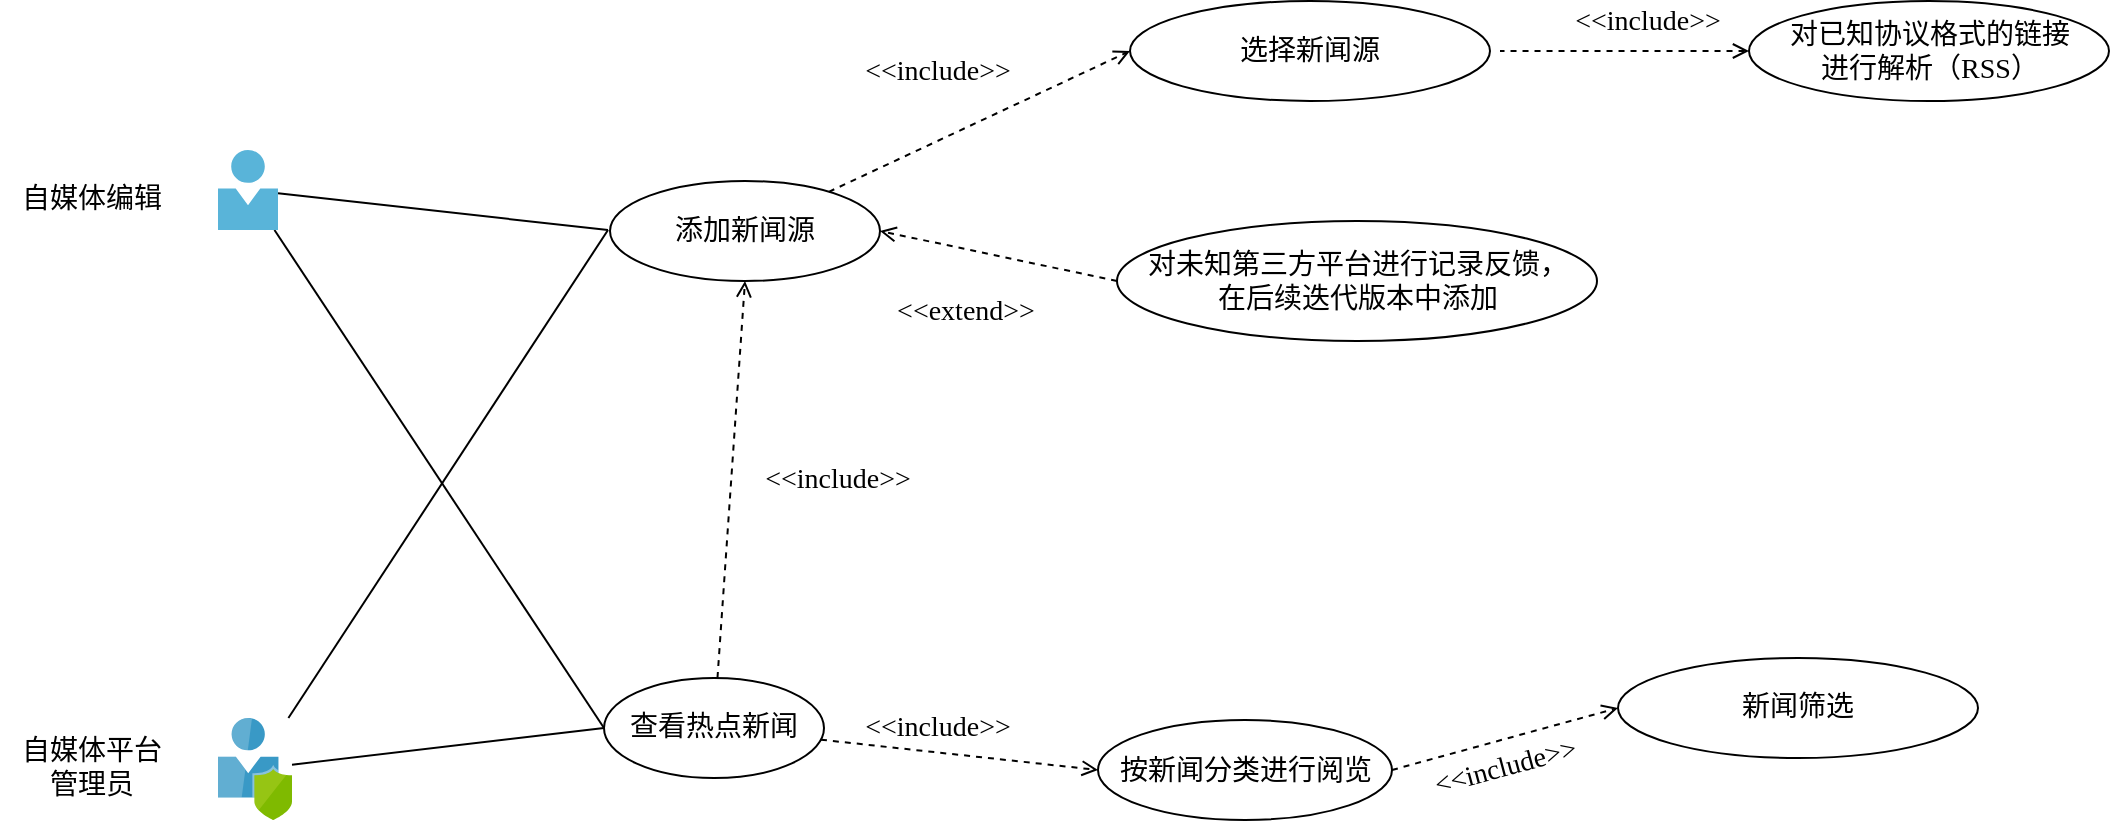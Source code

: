 <mxfile version="12.1.0" type="device" pages="1"><diagram id="Xkblqk7bGIpVGDCgg0h8" name="Page-1"><mxGraphModel dx="978" dy="717" grid="1" gridSize="10" guides="1" tooltips="1" connect="1" arrows="1" fold="1" page="1" pageScale="1" pageWidth="827" pageHeight="1169" math="0" shadow="0"><root><mxCell id="0"/><mxCell id="1" parent="0"/><mxCell id="p7cuSB080PKBLT2jImif-12" style="rounded=0;orthogonalLoop=1;jettySize=auto;html=1;fontFamily=SF Mono;fontSize=14;endArrow=none;endFill=0;entryX=0;entryY=0.5;entryDx=0;entryDy=0;" parent="1" source="p7cuSB080PKBLT2jImif-1" edge="1"><mxGeometry relative="1" as="geometry"><mxPoint x="305" y="225" as="targetPoint"/></mxGeometry></mxCell><mxCell id="p7cuSB080PKBLT2jImif-44" style="edgeStyle=none;rounded=0;orthogonalLoop=1;jettySize=auto;html=1;entryX=0;entryY=0.5;entryDx=0;entryDy=0;startArrow=none;startFill=0;endArrow=none;endFill=0;fontFamily=SF Mono;fontSize=14;" parent="1" source="p7cuSB080PKBLT2jImif-1" target="p7cuSB080PKBLT2jImif-41" edge="1"><mxGeometry relative="1" as="geometry"/></mxCell><mxCell id="p7cuSB080PKBLT2jImif-1" value="" style="aspect=fixed;html=1;points=[];align=center;image;fontSize=12;image=img/lib/mscae/Person.svg;fontFamily=SF Mono;" parent="1" vertex="1"><mxGeometry x="110" y="185" width="30" height="40" as="geometry"/></mxCell><mxCell id="p7cuSB080PKBLT2jImif-14" style="edgeStyle=none;rounded=0;orthogonalLoop=1;jettySize=auto;html=1;endArrow=none;endFill=0;fontFamily=SF Mono;fontSize=14;entryX=0;entryY=0.5;entryDx=0;entryDy=0;" parent="1" source="p7cuSB080PKBLT2jImif-2" target="p7cuSB080PKBLT2jImif-41" edge="1"><mxGeometry relative="1" as="geometry"><mxPoint x="270" y="415" as="targetPoint"/></mxGeometry></mxCell><mxCell id="p7cuSB080PKBLT2jImif-43" style="edgeStyle=none;rounded=0;orthogonalLoop=1;jettySize=auto;html=1;entryX=0;entryY=0.5;entryDx=0;entryDy=0;startArrow=none;startFill=0;endArrow=none;endFill=0;fontFamily=SF Mono;fontSize=14;" parent="1" source="p7cuSB080PKBLT2jImif-2" edge="1"><mxGeometry relative="1" as="geometry"><mxPoint x="305" y="225" as="targetPoint"/></mxGeometry></mxCell><mxCell id="p7cuSB080PKBLT2jImif-2" value="" style="aspect=fixed;html=1;points=[];align=center;image;fontSize=12;image=img/lib/mscae/User_Privacy.svg;fontFamily=SF Mono;" parent="1" vertex="1"><mxGeometry x="110" y="469" width="37" height="51" as="geometry"/></mxCell><mxCell id="p7cuSB080PKBLT2jImif-5" value="自媒体编辑" style="text;html=1;strokeColor=none;fillColor=none;align=center;verticalAlign=middle;whiteSpace=wrap;rounded=0;fontFamily=SF Mono;fontStyle=0;fontSize=14;" parent="1" vertex="1"><mxGeometry x="1.5" y="195" width="90" height="30" as="geometry"/></mxCell><mxCell id="p7cuSB080PKBLT2jImif-6" value="自媒体平台&lt;br style=&quot;font-size: 14px;&quot;&gt;管理员" style="text;html=1;strokeColor=none;fillColor=none;align=center;verticalAlign=middle;whiteSpace=wrap;rounded=0;fontFamily=SF Mono;fontStyle=0;fontSize=14;" parent="1" vertex="1"><mxGeometry x="1.5" y="479" width="90" height="30" as="geometry"/></mxCell><mxCell id="p7cuSB080PKBLT2jImif-36" style="edgeStyle=none;rounded=0;orthogonalLoop=1;jettySize=auto;html=1;entryX=0.5;entryY=1;entryDx=0;entryDy=0;dashed=1;startArrow=none;startFill=0;endArrow=open;endFill=0;fontFamily=SF Mono;fontSize=14;" parent="1" source="p7cuSB080PKBLT2jImif-41" target="myRsBI3t7hX2RK0Z9-LI-11" edge="1"><mxGeometry relative="1" as="geometry"><mxPoint x="450" y="415" as="sourcePoint"/><mxPoint x="559.5" y="395" as="targetPoint"/></mxGeometry></mxCell><mxCell id="p7cuSB080PKBLT2jImif-38" style="edgeStyle=none;rounded=0;orthogonalLoop=1;jettySize=auto;html=1;entryX=0;entryY=0.5;entryDx=0;entryDy=0;dashed=1;startArrow=none;startFill=0;endArrow=open;endFill=0;fontFamily=SF Mono;fontSize=14;" parent="1" source="p7cuSB080PKBLT2jImif-41" target="p7cuSB080PKBLT2jImif-33" edge="1"><mxGeometry relative="1" as="geometry"><mxPoint x="450" y="415" as="sourcePoint"/></mxGeometry></mxCell><mxCell id="p7cuSB080PKBLT2jImif-39" style="edgeStyle=none;rounded=0;orthogonalLoop=1;jettySize=auto;html=1;entryX=0;entryY=0.5;entryDx=0;entryDy=0;dashed=1;startArrow=none;startFill=0;endArrow=open;endFill=0;fontFamily=SF Mono;fontSize=14;fillColor=#d5e8d4;strokeColor=#000000;exitX=1;exitY=0.5;exitDx=0;exitDy=0;" parent="1" source="p7cuSB080PKBLT2jImif-33" target="p7cuSB080PKBLT2jImif-34" edge="1"><mxGeometry relative="1" as="geometry"><mxPoint x="450" y="415" as="sourcePoint"/></mxGeometry></mxCell><mxCell id="p7cuSB080PKBLT2jImif-23" value="" style="edgeStyle=none;rounded=0;orthogonalLoop=1;jettySize=auto;html=1;endArrow=none;endFill=0;fontFamily=SF Mono;fontSize=14;" parent="1" edge="1"><mxGeometry relative="1" as="geometry"><mxPoint x="450" y="115" as="sourcePoint"/></mxGeometry></mxCell><mxCell id="p7cuSB080PKBLT2jImif-33" value="&lt;span style=&quot;white-space: pre-wrap&quot;&gt;&lt;/span&gt;&lt;span style=&quot;white-space: pre-wrap&quot;&gt;&lt;/span&gt;" style="ellipse;whiteSpace=wrap;html=1;fontFamily=SF Mono;fontSize=14;" parent="1" vertex="1"><mxGeometry x="550" y="470" width="147" height="50" as="geometry"/></mxCell><mxCell id="p7cuSB080PKBLT2jImif-34" value="新闻筛选" style="ellipse;whiteSpace=wrap;html=1;fontFamily=SF Mono;fontSize=14;" parent="1" vertex="1"><mxGeometry x="810" y="439" width="180" height="50" as="geometry"/></mxCell><mxCell id="p7cuSB080PKBLT2jImif-40" value="&amp;lt;&amp;lt;include&amp;gt;&amp;gt;" style="text;html=1;strokeColor=none;fillColor=none;align=center;verticalAlign=middle;whiteSpace=wrap;rounded=0;fontFamily=SF Mono;fontSize=14;rotation=0;" parent="1" vertex="1"><mxGeometry x="370" y="340" width="100" height="20" as="geometry"/></mxCell><mxCell id="p7cuSB080PKBLT2jImif-41" value="查看热点新闻" style="ellipse;whiteSpace=wrap;html=1;fontFamily=SF Mono;fontSize=14;" parent="1" vertex="1"><mxGeometry x="303" y="449" width="110" height="50" as="geometry"/></mxCell><mxCell id="p7cuSB080PKBLT2jImif-42" value="&amp;lt;&amp;lt;include&amp;gt;&amp;gt;" style="text;html=1;strokeColor=none;fillColor=none;align=center;verticalAlign=middle;whiteSpace=wrap;rounded=0;fontFamily=SF Mono;fontSize=14;rotation=-15;" parent="1" vertex="1"><mxGeometry x="703.5" y="484" width="100" height="20" as="geometry"/></mxCell><mxCell id="p7cuSB080PKBLT2jImif-55" value="&amp;lt;&amp;lt;include&amp;gt;&amp;gt;" style="text;html=1;strokeColor=none;fillColor=none;align=center;verticalAlign=middle;whiteSpace=wrap;rounded=0;fontFamily=SF Mono;fontSize=14;rotation=0;" parent="1" vertex="1"><mxGeometry x="420" y="464" width="100" height="20" as="geometry"/></mxCell><mxCell id="myRsBI3t7hX2RK0Z9-LI-11" value="添加新闻源" style="ellipse;whiteSpace=wrap;html=1;fontFamily=SF Mono;fontSize=14;" parent="1" vertex="1"><mxGeometry x="306" y="200.5" width="135" height="50" as="geometry"/></mxCell><mxCell id="myRsBI3t7hX2RK0Z9-LI-12" value="&amp;lt;&amp;lt;extend&amp;gt;&amp;gt;" style="text;html=1;strokeColor=none;fillColor=none;align=center;verticalAlign=middle;whiteSpace=wrap;rounded=0;fontFamily=SF Mono;fontSize=14;rotation=0;" parent="1" vertex="1"><mxGeometry x="434" y="256" width="100" height="20" as="geometry"/></mxCell><mxCell id="myRsBI3t7hX2RK0Z9-LI-13" value="选择新闻源" style="ellipse;whiteSpace=wrap;html=1;fontFamily=SF Mono;fontSize=14;" parent="1" vertex="1"><mxGeometry x="566" y="110.5" width="180" height="50" as="geometry"/></mxCell><mxCell id="myRsBI3t7hX2RK0Z9-LI-14" style="edgeStyle=none;rounded=0;orthogonalLoop=1;jettySize=auto;html=1;entryX=0;entryY=0.5;entryDx=0;entryDy=0;dashed=1;startArrow=none;startFill=0;endArrow=open;endFill=0;fontFamily=SF Mono;fontSize=14;" parent="1" source="myRsBI3t7hX2RK0Z9-LI-11" target="myRsBI3t7hX2RK0Z9-LI-13" edge="1"><mxGeometry relative="1" as="geometry"><mxPoint x="426" y="454" as="sourcePoint"/><mxPoint x="551" y="323.5" as="targetPoint"/></mxGeometry></mxCell><mxCell id="myRsBI3t7hX2RK0Z9-LI-15" style="edgeStyle=none;rounded=0;orthogonalLoop=1;jettySize=auto;html=1;exitX=0;exitY=0.5;exitDx=0;exitDy=0;dashed=1;startArrow=open;startFill=0;endArrow=none;endFill=0;fontFamily=SF Mono;" parent="1" source="myRsBI3t7hX2RK0Z9-LI-16" edge="1"><mxGeometry relative="1" as="geometry"><mxPoint x="751" y="135.5" as="targetPoint"/></mxGeometry></mxCell><mxCell id="myRsBI3t7hX2RK0Z9-LI-16" value="对已知协议格式的链接&lt;br&gt;进行解析（RSS）" style="ellipse;whiteSpace=wrap;html=1;fontFamily=SF Mono;fontSize=14;" parent="1" vertex="1"><mxGeometry x="875.5" y="110.5" width="180" height="50" as="geometry"/></mxCell><mxCell id="rDZP56GUKfyZLUSNpo9d-1" style="rounded=0;orthogonalLoop=1;jettySize=auto;html=1;exitX=0;exitY=0.5;exitDx=0;exitDy=0;entryX=1;entryY=0.5;entryDx=0;entryDy=0;startArrow=none;startFill=0;endArrow=open;endFill=0;dashed=1;fontFamily=SF Mono;" parent="1" source="myRsBI3t7hX2RK0Z9-LI-17" target="myRsBI3t7hX2RK0Z9-LI-11" edge="1"><mxGeometry relative="1" as="geometry"/></mxCell><mxCell id="myRsBI3t7hX2RK0Z9-LI-17" value="对未知第三方平台进行记录反馈，&lt;br&gt;在后续迭代版本中添加" style="ellipse;whiteSpace=wrap;html=1;fontFamily=SF Mono;fontSize=14;" parent="1" vertex="1"><mxGeometry x="559.5" y="220.5" width="240" height="60" as="geometry"/></mxCell><mxCell id="myRsBI3t7hX2RK0Z9-LI-19" value="&amp;lt;&amp;lt;include&amp;gt;&amp;gt;" style="text;html=1;strokeColor=none;fillColor=none;align=center;verticalAlign=middle;whiteSpace=wrap;rounded=0;fontFamily=SF Mono;fontSize=14;rotation=0;" parent="1" vertex="1"><mxGeometry x="420" y="135.5" width="100" height="20" as="geometry"/></mxCell><mxCell id="myRsBI3t7hX2RK0Z9-LI-20" value="&amp;lt;&amp;lt;include&amp;gt;&amp;gt;" style="text;html=1;strokeColor=none;fillColor=none;align=center;verticalAlign=middle;whiteSpace=wrap;rounded=0;fontFamily=SF Mono;fontSize=14;rotation=0;" parent="1" vertex="1"><mxGeometry x="775.333" y="110.5" width="100" height="20" as="geometry"/></mxCell><mxCell id="3D0hldHZEEakiMw43XoX-4" value="&lt;font style=&quot;font-size: 14px&quot;&gt;按新闻分类进行阅览&lt;/font&gt;" style="text;html=1;" vertex="1" parent="1"><mxGeometry x="558.5" y="480" width="130" height="30" as="geometry"/></mxCell></root></mxGraphModel></diagram></mxfile>